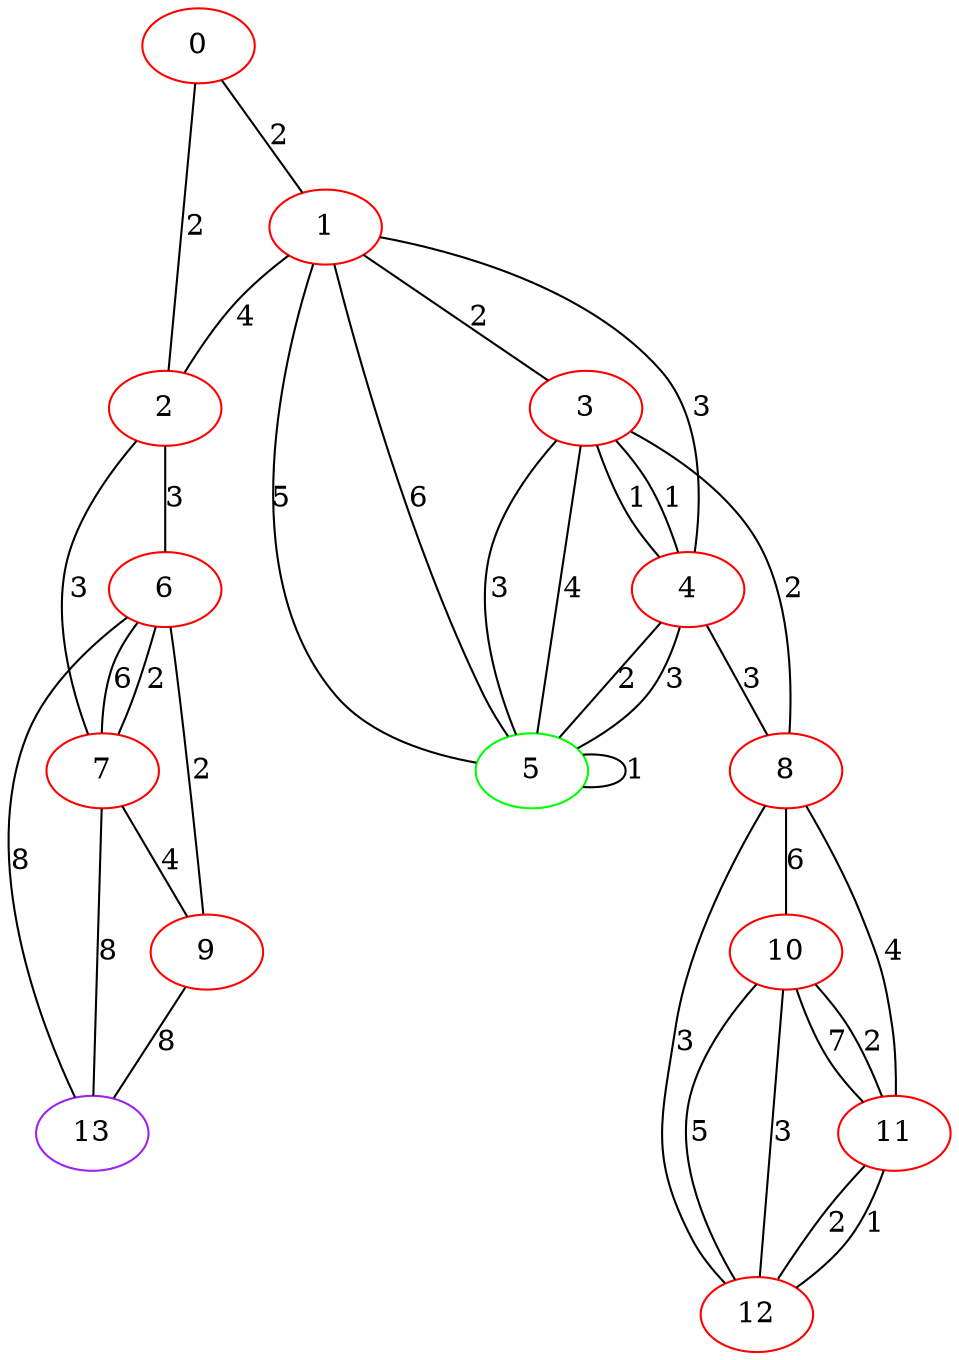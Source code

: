 graph "" {
0 [color=red, weight=1];
1 [color=red, weight=1];
2 [color=red, weight=1];
3 [color=red, weight=1];
4 [color=red, weight=1];
5 [color=green, weight=2];
6 [color=red, weight=1];
7 [color=red, weight=1];
8 [color=red, weight=1];
9 [color=red, weight=1];
10 [color=red, weight=1];
11 [color=red, weight=1];
12 [color=red, weight=1];
13 [color=purple, weight=4];
0 -- 1  [key=0, label=2];
0 -- 2  [key=0, label=2];
1 -- 2  [key=0, label=4];
1 -- 3  [key=0, label=2];
1 -- 4  [key=0, label=3];
1 -- 5  [key=0, label=5];
1 -- 5  [key=1, label=6];
2 -- 6  [key=0, label=3];
2 -- 7  [key=0, label=3];
3 -- 8  [key=0, label=2];
3 -- 4  [key=0, label=1];
3 -- 4  [key=1, label=1];
3 -- 5  [key=0, label=3];
3 -- 5  [key=1, label=4];
4 -- 8  [key=0, label=3];
4 -- 5  [key=0, label=2];
4 -- 5  [key=1, label=3];
5 -- 5  [key=0, label=1];
6 -- 9  [key=0, label=2];
6 -- 13  [key=0, label=8];
6 -- 7  [key=0, label=6];
6 -- 7  [key=1, label=2];
7 -- 9  [key=0, label=4];
7 -- 13  [key=0, label=8];
8 -- 10  [key=0, label=6];
8 -- 11  [key=0, label=4];
8 -- 12  [key=0, label=3];
9 -- 13  [key=0, label=8];
10 -- 11  [key=0, label=7];
10 -- 11  [key=1, label=2];
10 -- 12  [key=0, label=5];
10 -- 12  [key=1, label=3];
11 -- 12  [key=0, label=2];
11 -- 12  [key=1, label=1];
}

